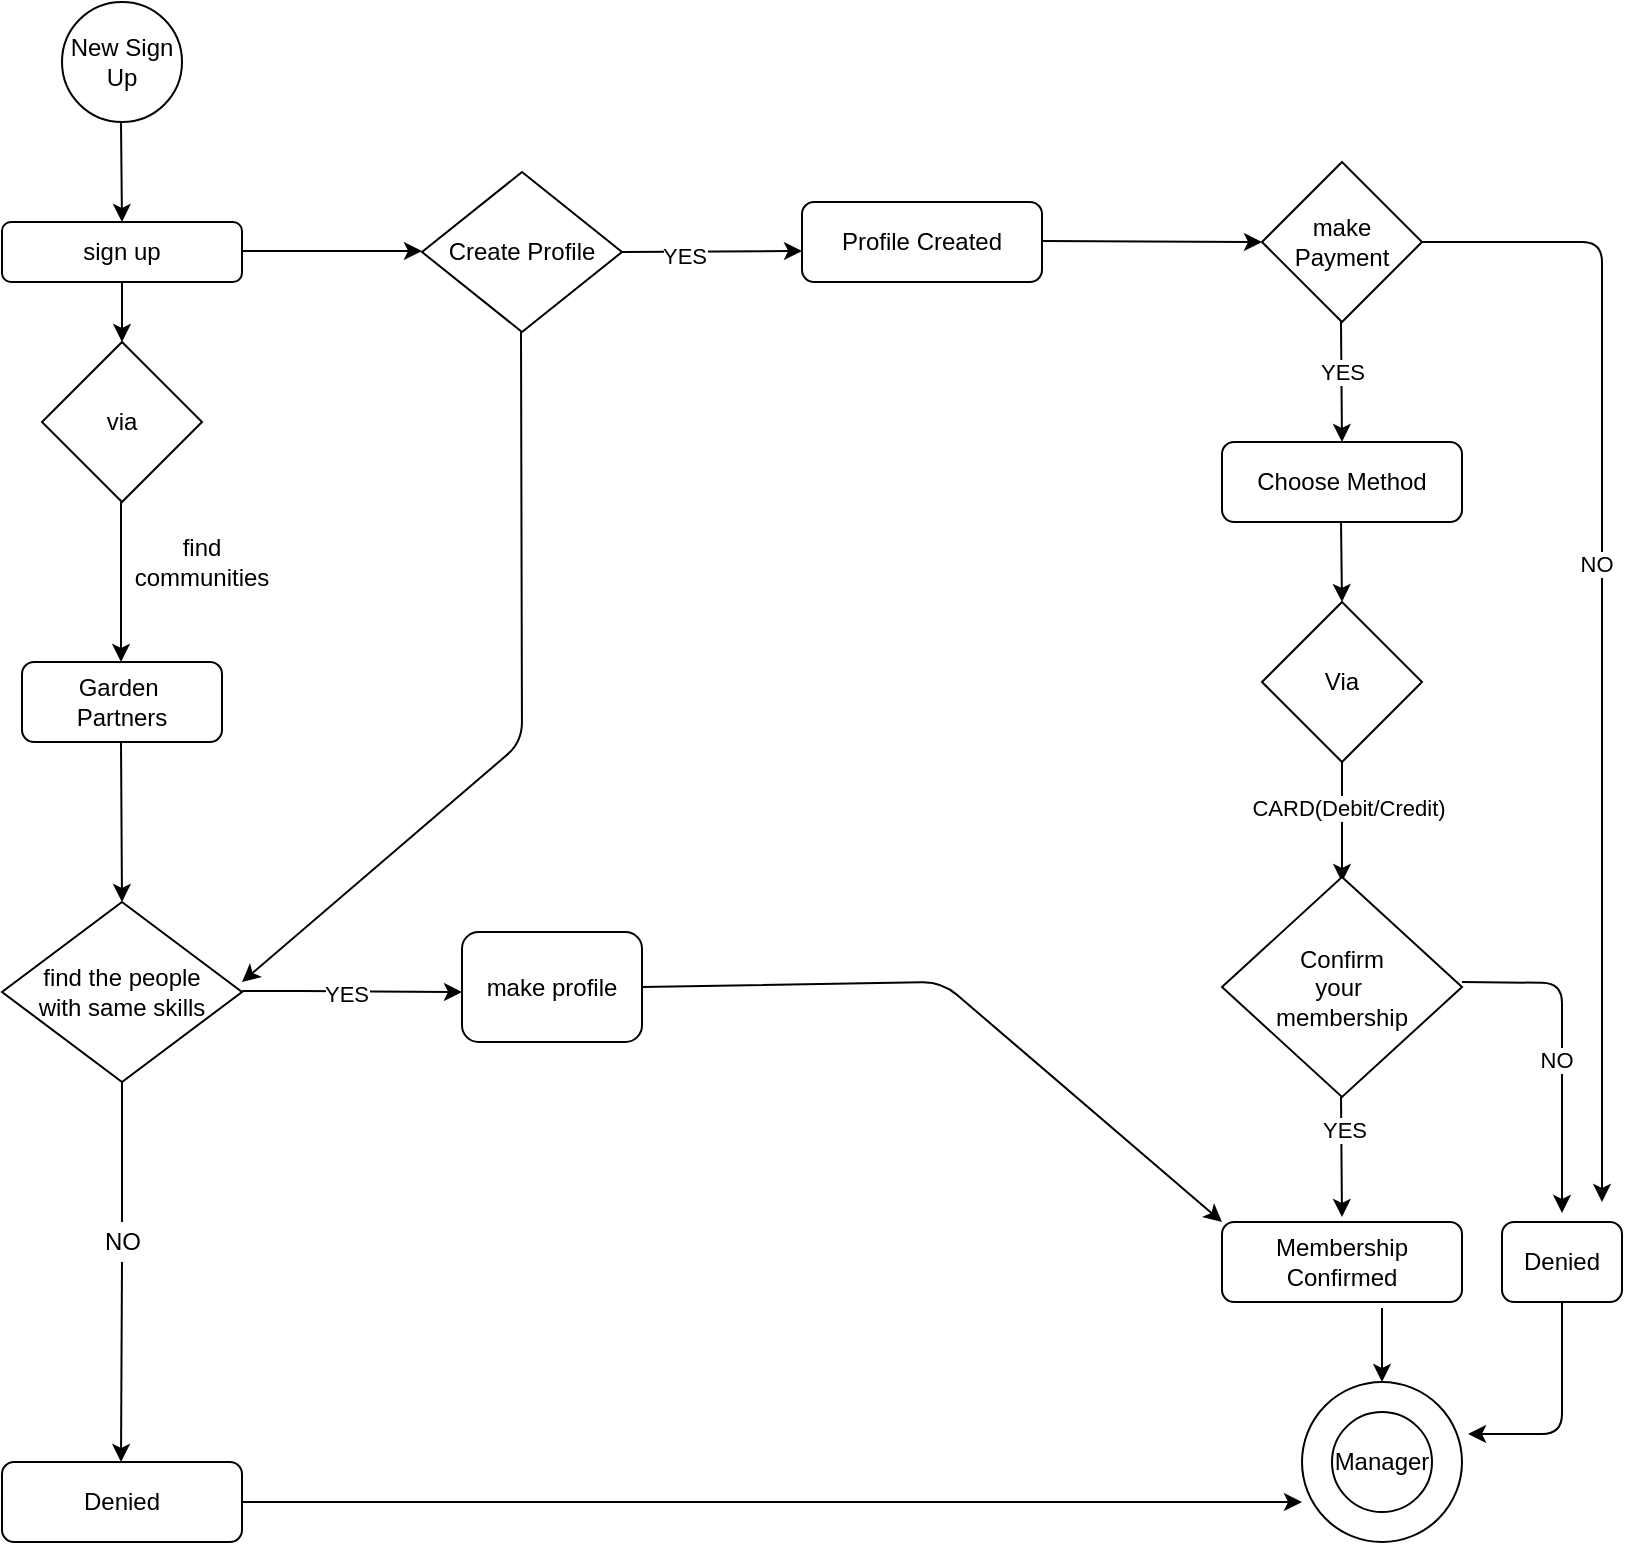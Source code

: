 <mxfile version="14.9.0" type="github">
  <diagram id="3AnUwSv7Pmt0OtAQsfFU" name="Page-1">
    <mxGraphModel dx="868" dy="496" grid="1" gridSize="10" guides="1" tooltips="1" connect="1" arrows="1" fold="1" page="1" pageScale="1" pageWidth="850" pageHeight="1100" math="0" shadow="0">
      <root>
        <mxCell id="0" />
        <mxCell id="1" parent="0" />
        <mxCell id="GYsOrsrRSczYKF9uzF7s-1" value="New Sign Up" style="ellipse;whiteSpace=wrap;html=1;aspect=fixed;" vertex="1" parent="1">
          <mxGeometry x="50" y="30" width="60" height="60" as="geometry" />
        </mxCell>
        <mxCell id="GYsOrsrRSczYKF9uzF7s-2" value="" style="endArrow=classic;html=1;" edge="1" parent="1">
          <mxGeometry width="50" height="50" relative="1" as="geometry">
            <mxPoint x="79.5" y="90" as="sourcePoint" />
            <mxPoint x="80" y="140" as="targetPoint" />
          </mxGeometry>
        </mxCell>
        <mxCell id="GYsOrsrRSczYKF9uzF7s-4" value="via" style="rhombus;whiteSpace=wrap;html=1;" vertex="1" parent="1">
          <mxGeometry x="40" y="200" width="80" height="80" as="geometry" />
        </mxCell>
        <mxCell id="GYsOrsrRSczYKF9uzF7s-5" value="" style="endArrow=classic;html=1;" edge="1" parent="1">
          <mxGeometry width="50" height="50" relative="1" as="geometry">
            <mxPoint x="79.5" y="280" as="sourcePoint" />
            <mxPoint x="79.5" y="360" as="targetPoint" />
          </mxGeometry>
        </mxCell>
        <mxCell id="GYsOrsrRSczYKF9uzF7s-6" value="find communities" style="text;html=1;strokeColor=none;fillColor=none;align=center;verticalAlign=middle;whiteSpace=wrap;rounded=0;" vertex="1" parent="1">
          <mxGeometry x="100" y="300" width="40" height="20" as="geometry" />
        </mxCell>
        <mxCell id="GYsOrsrRSczYKF9uzF7s-8" value="Garden&amp;nbsp;&lt;br&gt;Partners" style="rounded=1;whiteSpace=wrap;html=1;" vertex="1" parent="1">
          <mxGeometry x="30" y="360" width="100" height="40" as="geometry" />
        </mxCell>
        <mxCell id="GYsOrsrRSczYKF9uzF7s-9" value="" style="endArrow=classic;html=1;" edge="1" parent="1">
          <mxGeometry width="50" height="50" relative="1" as="geometry">
            <mxPoint x="79.5" y="400" as="sourcePoint" />
            <mxPoint x="80" y="480" as="targetPoint" />
          </mxGeometry>
        </mxCell>
        <mxCell id="GYsOrsrRSczYKF9uzF7s-10" value="find the people &lt;br&gt;with same skills" style="rhombus;whiteSpace=wrap;html=1;" vertex="1" parent="1">
          <mxGeometry x="20" y="480" width="120" height="90" as="geometry" />
        </mxCell>
        <mxCell id="GYsOrsrRSczYKF9uzF7s-11" value="" style="endArrow=classic;html=1;exitX=0.5;exitY=1;exitDx=0;exitDy=0;startArrow=none;" edge="1" parent="1" source="GYsOrsrRSczYKF9uzF7s-12">
          <mxGeometry width="50" height="50" relative="1" as="geometry">
            <mxPoint x="80" y="580" as="sourcePoint" />
            <mxPoint x="79.5" y="760" as="targetPoint" />
          </mxGeometry>
        </mxCell>
        <mxCell id="GYsOrsrRSczYKF9uzF7s-13" value="Denied" style="rounded=1;whiteSpace=wrap;html=1;" vertex="1" parent="1">
          <mxGeometry x="20" y="760" width="120" height="40" as="geometry" />
        </mxCell>
        <mxCell id="GYsOrsrRSczYKF9uzF7s-14" value="sign up" style="rounded=1;whiteSpace=wrap;html=1;" vertex="1" parent="1">
          <mxGeometry x="20" y="140" width="120" height="30" as="geometry" />
        </mxCell>
        <mxCell id="GYsOrsrRSczYKF9uzF7s-15" value="" style="endArrow=classic;html=1;" edge="1" parent="1">
          <mxGeometry width="50" height="50" relative="1" as="geometry">
            <mxPoint x="80" y="170" as="sourcePoint" />
            <mxPoint x="80" y="200" as="targetPoint" />
          </mxGeometry>
        </mxCell>
        <mxCell id="GYsOrsrRSczYKF9uzF7s-16" value="" style="endArrow=classic;html=1;" edge="1" parent="1">
          <mxGeometry width="50" height="50" relative="1" as="geometry">
            <mxPoint x="140" y="154.5" as="sourcePoint" />
            <mxPoint x="230" y="154.5" as="targetPoint" />
          </mxGeometry>
        </mxCell>
        <mxCell id="GYsOrsrRSczYKF9uzF7s-17" value="Create Profile" style="rhombus;whiteSpace=wrap;html=1;" vertex="1" parent="1">
          <mxGeometry x="230" y="115" width="100" height="80" as="geometry" />
        </mxCell>
        <mxCell id="GYsOrsrRSczYKF9uzF7s-18" value="" style="endArrow=classic;html=1;" edge="1" parent="1">
          <mxGeometry width="50" height="50" relative="1" as="geometry">
            <mxPoint x="140" y="524.5" as="sourcePoint" />
            <mxPoint x="250" y="525" as="targetPoint" />
            <Array as="points">
              <mxPoint x="160" y="524.5" />
            </Array>
          </mxGeometry>
        </mxCell>
        <mxCell id="GYsOrsrRSczYKF9uzF7s-42" value="YES" style="edgeLabel;html=1;align=center;verticalAlign=middle;resizable=0;points=[];" vertex="1" connectable="0" parent="GYsOrsrRSczYKF9uzF7s-18">
          <mxGeometry x="-0.054" y="-1" relative="1" as="geometry">
            <mxPoint as="offset" />
          </mxGeometry>
        </mxCell>
        <mxCell id="GYsOrsrRSczYKF9uzF7s-20" value="make profile" style="rounded=1;whiteSpace=wrap;html=1;" vertex="1" parent="1">
          <mxGeometry x="250" y="495" width="90" height="55" as="geometry" />
        </mxCell>
        <mxCell id="GYsOrsrRSczYKF9uzF7s-21" value="" style="endArrow=classic;html=1;" edge="1" parent="1">
          <mxGeometry width="50" height="50" relative="1" as="geometry">
            <mxPoint x="279.5" y="195" as="sourcePoint" />
            <mxPoint x="140" y="520" as="targetPoint" />
            <Array as="points">
              <mxPoint x="280" y="400" />
            </Array>
          </mxGeometry>
        </mxCell>
        <mxCell id="GYsOrsrRSczYKF9uzF7s-23" value="" style="endArrow=classic;html=1;exitX=1;exitY=0.5;exitDx=0;exitDy=0;" edge="1" parent="1" source="GYsOrsrRSczYKF9uzF7s-17">
          <mxGeometry width="50" height="50" relative="1" as="geometry">
            <mxPoint x="340" y="154.5" as="sourcePoint" />
            <mxPoint x="420" y="154.5" as="targetPoint" />
          </mxGeometry>
        </mxCell>
        <mxCell id="GYsOrsrRSczYKF9uzF7s-24" value="YES" style="edgeLabel;html=1;align=center;verticalAlign=middle;resizable=0;points=[];" vertex="1" connectable="0" parent="GYsOrsrRSczYKF9uzF7s-23">
          <mxGeometry x="-0.325" y="-1" relative="1" as="geometry">
            <mxPoint y="1" as="offset" />
          </mxGeometry>
        </mxCell>
        <mxCell id="GYsOrsrRSczYKF9uzF7s-25" value="Profile Created" style="rounded=1;whiteSpace=wrap;html=1;" vertex="1" parent="1">
          <mxGeometry x="420" y="130" width="120" height="40" as="geometry" />
        </mxCell>
        <mxCell id="GYsOrsrRSczYKF9uzF7s-26" value="" style="endArrow=classic;html=1;" edge="1" parent="1">
          <mxGeometry width="50" height="50" relative="1" as="geometry">
            <mxPoint x="540" y="149.5" as="sourcePoint" />
            <mxPoint x="650" y="150" as="targetPoint" />
          </mxGeometry>
        </mxCell>
        <mxCell id="GYsOrsrRSczYKF9uzF7s-27" value="make&lt;br&gt;Payment" style="rhombus;whiteSpace=wrap;html=1;" vertex="1" parent="1">
          <mxGeometry x="650" y="110" width="80" height="80" as="geometry" />
        </mxCell>
        <mxCell id="GYsOrsrRSczYKF9uzF7s-28" value="" style="endArrow=classic;html=1;" edge="1" parent="1">
          <mxGeometry width="50" height="50" relative="1" as="geometry">
            <mxPoint x="689.5" y="190" as="sourcePoint" />
            <mxPoint x="690" y="250" as="targetPoint" />
          </mxGeometry>
        </mxCell>
        <mxCell id="GYsOrsrRSczYKF9uzF7s-29" value="YES" style="edgeLabel;html=1;align=center;verticalAlign=middle;resizable=0;points=[];" vertex="1" connectable="0" parent="GYsOrsrRSczYKF9uzF7s-28">
          <mxGeometry x="-0.169" y="1" relative="1" as="geometry">
            <mxPoint x="-1" as="offset" />
          </mxGeometry>
        </mxCell>
        <mxCell id="GYsOrsrRSczYKF9uzF7s-30" value="Choose Method" style="rounded=1;whiteSpace=wrap;html=1;" vertex="1" parent="1">
          <mxGeometry x="630" y="250" width="120" height="40" as="geometry" />
        </mxCell>
        <mxCell id="GYsOrsrRSczYKF9uzF7s-31" value="" style="endArrow=classic;html=1;" edge="1" parent="1">
          <mxGeometry width="50" height="50" relative="1" as="geometry">
            <mxPoint x="689.5" y="290" as="sourcePoint" />
            <mxPoint x="690" y="330" as="targetPoint" />
          </mxGeometry>
        </mxCell>
        <mxCell id="GYsOrsrRSczYKF9uzF7s-33" value="Via" style="rhombus;whiteSpace=wrap;html=1;" vertex="1" parent="1">
          <mxGeometry x="650" y="330" width="80" height="80" as="geometry" />
        </mxCell>
        <mxCell id="GYsOrsrRSczYKF9uzF7s-34" value="" style="endArrow=classic;html=1;exitX=0.5;exitY=1;exitDx=0;exitDy=0;" edge="1" parent="1" source="GYsOrsrRSczYKF9uzF7s-33">
          <mxGeometry width="50" height="50" relative="1" as="geometry">
            <mxPoint x="689.5" y="550" as="sourcePoint" />
            <mxPoint x="690" y="470" as="targetPoint" />
          </mxGeometry>
        </mxCell>
        <mxCell id="GYsOrsrRSczYKF9uzF7s-36" value="CARD(Debit/Credit)" style="edgeLabel;html=1;align=center;verticalAlign=middle;resizable=0;points=[];" vertex="1" connectable="0" parent="GYsOrsrRSczYKF9uzF7s-34">
          <mxGeometry x="-0.245" y="3" relative="1" as="geometry">
            <mxPoint as="offset" />
          </mxGeometry>
        </mxCell>
        <mxCell id="GYsOrsrRSczYKF9uzF7s-38" value="Confirm&lt;br&gt;your&amp;nbsp;&lt;br&gt;membership" style="rhombus;whiteSpace=wrap;html=1;" vertex="1" parent="1">
          <mxGeometry x="630" y="467.5" width="120" height="110" as="geometry" />
        </mxCell>
        <mxCell id="GYsOrsrRSczYKF9uzF7s-12" value="NO" style="text;html=1;align=center;verticalAlign=middle;resizable=0;points=[];autosize=1;strokeColor=none;" vertex="1" parent="1">
          <mxGeometry x="65" y="640" width="30" height="20" as="geometry" />
        </mxCell>
        <mxCell id="GYsOrsrRSczYKF9uzF7s-39" value="" style="endArrow=none;html=1;exitX=0.5;exitY=1;exitDx=0;exitDy=0;" edge="1" parent="1" source="GYsOrsrRSczYKF9uzF7s-10" target="GYsOrsrRSczYKF9uzF7s-12">
          <mxGeometry width="50" height="50" relative="1" as="geometry">
            <mxPoint x="80" y="570" as="sourcePoint" />
            <mxPoint x="79.5" y="760" as="targetPoint" />
          </mxGeometry>
        </mxCell>
        <mxCell id="GYsOrsrRSczYKF9uzF7s-43" value="" style="endArrow=classic;html=1;" edge="1" parent="1">
          <mxGeometry width="50" height="50" relative="1" as="geometry">
            <mxPoint x="689.5" y="577.5" as="sourcePoint" />
            <mxPoint x="690" y="637.5" as="targetPoint" />
          </mxGeometry>
        </mxCell>
        <mxCell id="GYsOrsrRSczYKF9uzF7s-44" value="YES" style="edgeLabel;html=1;align=center;verticalAlign=middle;resizable=0;points=[];" vertex="1" connectable="0" parent="GYsOrsrRSczYKF9uzF7s-43">
          <mxGeometry x="-0.454" y="1" relative="1" as="geometry">
            <mxPoint as="offset" />
          </mxGeometry>
        </mxCell>
        <mxCell id="GYsOrsrRSczYKF9uzF7s-45" value="Membership Confirmed" style="rounded=1;whiteSpace=wrap;html=1;" vertex="1" parent="1">
          <mxGeometry x="630" y="640" width="120" height="40" as="geometry" />
        </mxCell>
        <mxCell id="GYsOrsrRSczYKF9uzF7s-46" value="" style="endArrow=classic;html=1;" edge="1" parent="1">
          <mxGeometry width="50" height="50" relative="1" as="geometry">
            <mxPoint x="750" y="520" as="sourcePoint" />
            <mxPoint x="800" y="635.5" as="targetPoint" />
            <Array as="points">
              <mxPoint x="800" y="520.5" />
            </Array>
          </mxGeometry>
        </mxCell>
        <mxCell id="GYsOrsrRSczYKF9uzF7s-48" value="NO" style="edgeLabel;html=1;align=center;verticalAlign=middle;resizable=0;points=[];" vertex="1" connectable="0" parent="GYsOrsrRSczYKF9uzF7s-46">
          <mxGeometry x="0.067" y="-3" relative="1" as="geometry">
            <mxPoint as="offset" />
          </mxGeometry>
        </mxCell>
        <mxCell id="GYsOrsrRSczYKF9uzF7s-47" value="Denied" style="rounded=1;whiteSpace=wrap;html=1;" vertex="1" parent="1">
          <mxGeometry x="770" y="640" width="60" height="40" as="geometry" />
        </mxCell>
        <mxCell id="GYsOrsrRSczYKF9uzF7s-51" value="" style="endArrow=classic;html=1;exitX=1;exitY=0.5;exitDx=0;exitDy=0;" edge="1" parent="1" source="GYsOrsrRSczYKF9uzF7s-27">
          <mxGeometry width="50" height="50" relative="1" as="geometry">
            <mxPoint x="760" y="180" as="sourcePoint" />
            <mxPoint x="820" y="630" as="targetPoint" />
            <Array as="points">
              <mxPoint x="820" y="150" />
            </Array>
          </mxGeometry>
        </mxCell>
        <mxCell id="GYsOrsrRSczYKF9uzF7s-52" value="NO" style="edgeLabel;html=1;align=center;verticalAlign=middle;resizable=0;points=[];" vertex="1" connectable="0" parent="GYsOrsrRSczYKF9uzF7s-51">
          <mxGeometry x="-0.119" y="-3" relative="1" as="geometry">
            <mxPoint as="offset" />
          </mxGeometry>
        </mxCell>
        <mxCell id="GYsOrsrRSczYKF9uzF7s-53" value="" style="endArrow=classic;html=1;exitX=1;exitY=0.5;exitDx=0;exitDy=0;" edge="1" parent="1" source="GYsOrsrRSczYKF9uzF7s-20">
          <mxGeometry width="50" height="50" relative="1" as="geometry">
            <mxPoint x="370" y="550" as="sourcePoint" />
            <mxPoint x="630" y="640" as="targetPoint" />
            <Array as="points">
              <mxPoint x="490" y="520" />
            </Array>
          </mxGeometry>
        </mxCell>
        <mxCell id="GYsOrsrRSczYKF9uzF7s-55" value="" style="ellipse;whiteSpace=wrap;html=1;aspect=fixed;" vertex="1" parent="1">
          <mxGeometry x="670" y="720" width="80" height="80" as="geometry" />
        </mxCell>
        <mxCell id="GYsOrsrRSczYKF9uzF7s-56" value="Manager" style="ellipse;whiteSpace=wrap;html=1;aspect=fixed;" vertex="1" parent="1">
          <mxGeometry x="685" y="735" width="50" height="50" as="geometry" />
        </mxCell>
        <mxCell id="GYsOrsrRSczYKF9uzF7s-57" value="" style="endArrow=classic;html=1;exitX=1;exitY=0.5;exitDx=0;exitDy=0;" edge="1" parent="1" source="GYsOrsrRSczYKF9uzF7s-13">
          <mxGeometry width="50" height="50" relative="1" as="geometry">
            <mxPoint x="180" y="800" as="sourcePoint" />
            <mxPoint x="670" y="780" as="targetPoint" />
          </mxGeometry>
        </mxCell>
        <mxCell id="GYsOrsrRSczYKF9uzF7s-58" value="" style="endArrow=classic;html=1;entryX=0.5;entryY=0;entryDx=0;entryDy=0;" edge="1" parent="1" target="GYsOrsrRSczYKF9uzF7s-55">
          <mxGeometry width="50" height="50" relative="1" as="geometry">
            <mxPoint x="710" y="683" as="sourcePoint" />
            <mxPoint x="690" y="690" as="targetPoint" />
          </mxGeometry>
        </mxCell>
        <mxCell id="GYsOrsrRSczYKF9uzF7s-60" value="" style="endArrow=classic;html=1;entryX=1.038;entryY=0.325;entryDx=0;entryDy=0;entryPerimeter=0;" edge="1" parent="1" target="GYsOrsrRSczYKF9uzF7s-55">
          <mxGeometry width="50" height="50" relative="1" as="geometry">
            <mxPoint x="800" y="680" as="sourcePoint" />
            <mxPoint x="760" y="750" as="targetPoint" />
            <Array as="points">
              <mxPoint x="800" y="746" />
            </Array>
          </mxGeometry>
        </mxCell>
      </root>
    </mxGraphModel>
  </diagram>
</mxfile>
